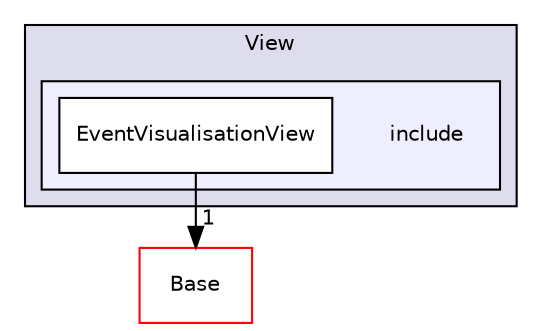 digraph "/home/travis/build/AliceO2Group/AliceO2/EventVisualisation/View/include" {
  bgcolor=transparent;
  compound=true
  node [ fontsize="10", fontname="Helvetica"];
  edge [ labelfontsize="10", labelfontname="Helvetica"];
  subgraph clusterdir_a37a8fd5762406d546164f859941d1f3 {
    graph [ bgcolor="#ddddee", pencolor="black", label="View" fontname="Helvetica", fontsize="10", URL="dir_a37a8fd5762406d546164f859941d1f3.html"]
  subgraph clusterdir_ecb4103f915c7a04dd46c195301b3d6c {
    graph [ bgcolor="#eeeeff", pencolor="black", label="" URL="dir_ecb4103f915c7a04dd46c195301b3d6c.html"];
    dir_ecb4103f915c7a04dd46c195301b3d6c [shape=plaintext label="include"];
    dir_e0a86475cba7f4f07906814686268e8a [shape=box label="EventVisualisationView" color="black" fillcolor="white" style="filled" URL="dir_e0a86475cba7f4f07906814686268e8a.html"];
  }
  }
  dir_aefce7a2bfca35990ebbcc105bbcfa2a [shape=box label="Base" color="red" URL="dir_aefce7a2bfca35990ebbcc105bbcfa2a.html"];
  dir_e0a86475cba7f4f07906814686268e8a->dir_aefce7a2bfca35990ebbcc105bbcfa2a [headlabel="1", labeldistance=1.5 headhref="dir_000341_000104.html"];
}
